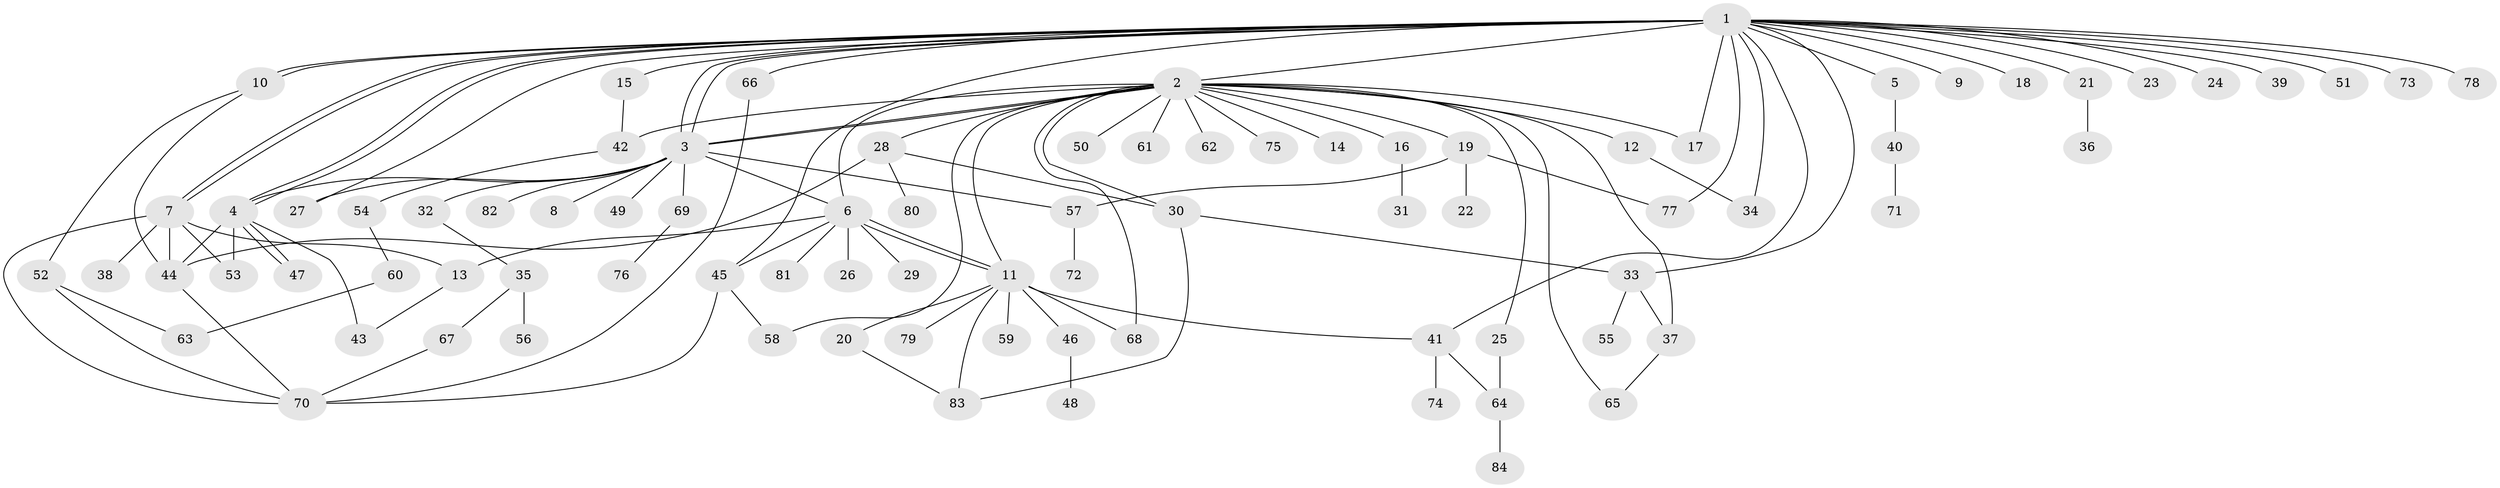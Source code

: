 // coarse degree distribution, {20: 0.04, 14: 0.04, 11: 0.04, 4: 0.16, 7: 0.04, 1: 0.44, 5: 0.08, 2: 0.12, 3: 0.04}
// Generated by graph-tools (version 1.1) at 2025/18/03/04/25 18:18:29]
// undirected, 84 vertices, 123 edges
graph export_dot {
graph [start="1"]
  node [color=gray90,style=filled];
  1;
  2;
  3;
  4;
  5;
  6;
  7;
  8;
  9;
  10;
  11;
  12;
  13;
  14;
  15;
  16;
  17;
  18;
  19;
  20;
  21;
  22;
  23;
  24;
  25;
  26;
  27;
  28;
  29;
  30;
  31;
  32;
  33;
  34;
  35;
  36;
  37;
  38;
  39;
  40;
  41;
  42;
  43;
  44;
  45;
  46;
  47;
  48;
  49;
  50;
  51;
  52;
  53;
  54;
  55;
  56;
  57;
  58;
  59;
  60;
  61;
  62;
  63;
  64;
  65;
  66;
  67;
  68;
  69;
  70;
  71;
  72;
  73;
  74;
  75;
  76;
  77;
  78;
  79;
  80;
  81;
  82;
  83;
  84;
  1 -- 2;
  1 -- 3;
  1 -- 3;
  1 -- 4;
  1 -- 4;
  1 -- 5;
  1 -- 7;
  1 -- 7;
  1 -- 9;
  1 -- 10;
  1 -- 10;
  1 -- 15;
  1 -- 17;
  1 -- 18;
  1 -- 21;
  1 -- 23;
  1 -- 24;
  1 -- 27;
  1 -- 33;
  1 -- 34;
  1 -- 39;
  1 -- 41;
  1 -- 45;
  1 -- 51;
  1 -- 66;
  1 -- 73;
  1 -- 77;
  1 -- 78;
  2 -- 3;
  2 -- 3;
  2 -- 6;
  2 -- 11;
  2 -- 12;
  2 -- 14;
  2 -- 16;
  2 -- 17;
  2 -- 19;
  2 -- 25;
  2 -- 28;
  2 -- 30;
  2 -- 37;
  2 -- 42;
  2 -- 50;
  2 -- 58;
  2 -- 61;
  2 -- 62;
  2 -- 65;
  2 -- 68;
  2 -- 75;
  3 -- 4;
  3 -- 6;
  3 -- 8;
  3 -- 27;
  3 -- 32;
  3 -- 49;
  3 -- 57;
  3 -- 69;
  3 -- 82;
  4 -- 43;
  4 -- 44;
  4 -- 47;
  4 -- 47;
  4 -- 53;
  5 -- 40;
  6 -- 11;
  6 -- 11;
  6 -- 13;
  6 -- 26;
  6 -- 29;
  6 -- 45;
  6 -- 81;
  7 -- 13;
  7 -- 38;
  7 -- 44;
  7 -- 53;
  7 -- 70;
  10 -- 44;
  10 -- 52;
  11 -- 20;
  11 -- 41;
  11 -- 46;
  11 -- 59;
  11 -- 68;
  11 -- 79;
  11 -- 83;
  12 -- 34;
  13 -- 43;
  15 -- 42;
  16 -- 31;
  19 -- 22;
  19 -- 57;
  19 -- 77;
  20 -- 83;
  21 -- 36;
  25 -- 64;
  28 -- 30;
  28 -- 44;
  28 -- 80;
  30 -- 33;
  30 -- 83;
  32 -- 35;
  33 -- 37;
  33 -- 55;
  35 -- 56;
  35 -- 67;
  37 -- 65;
  40 -- 71;
  41 -- 64;
  41 -- 74;
  42 -- 54;
  44 -- 70;
  45 -- 58;
  45 -- 70;
  46 -- 48;
  52 -- 63;
  52 -- 70;
  54 -- 60;
  57 -- 72;
  60 -- 63;
  64 -- 84;
  66 -- 70;
  67 -- 70;
  69 -- 76;
}
